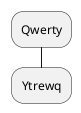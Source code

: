 {
  "sha1": "lfawaypxiabgel9crw8kriovrfevqf7",
  "insertion": {
    "when": "2024-06-03T18:59:34.065Z",
    "url": "https://forum.plantuml.net/16080/is-the-skinparam-arrowheadcolor-no-longer-available",
    "user": "plantuml@gmail.com"
  }
}
@startuml
skinparam ArrowHeadColor none
:Qwerty;
:Ytrewq;
@enduml
